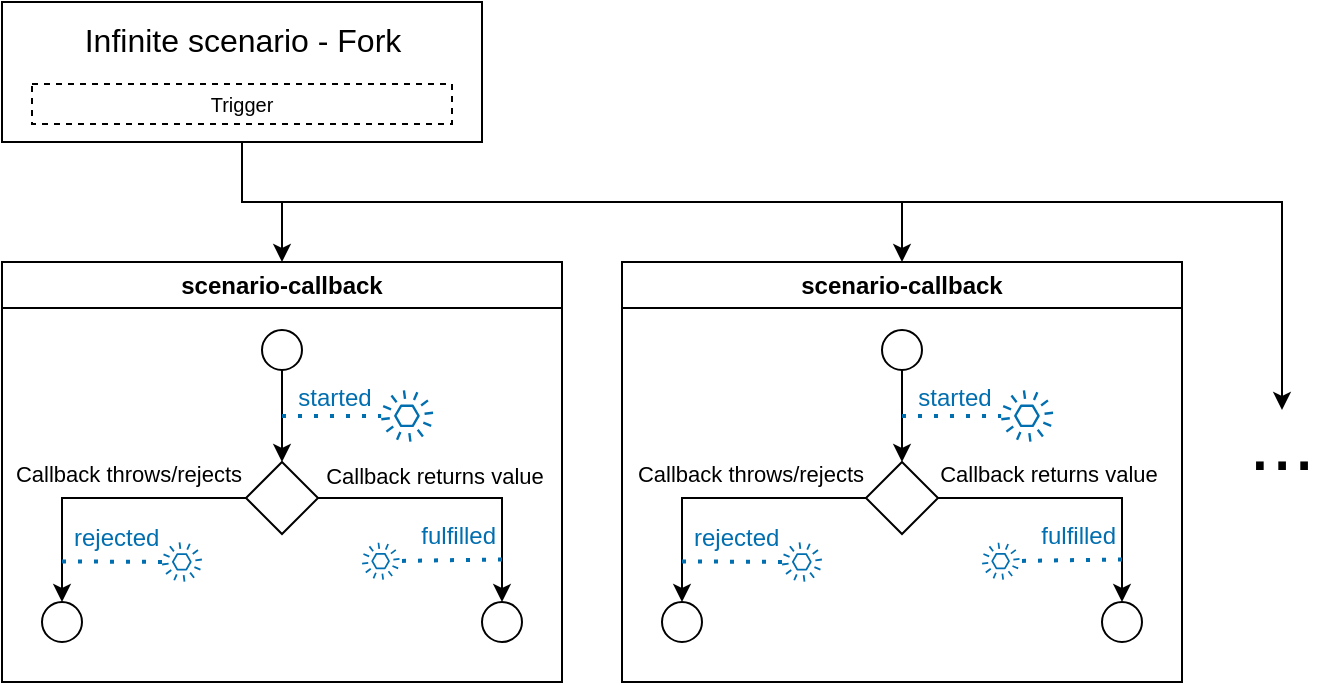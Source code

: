 <mxfile version="22.1.11" type="device">
  <diagram name="Page-1" id="YGq4NWomw03N4c-hj3Cz">
    <mxGraphModel dx="1302" dy="803" grid="1" gridSize="10" guides="1" tooltips="1" connect="1" arrows="1" fold="1" page="1" pageScale="1" pageWidth="827" pageHeight="1169" math="0" shadow="0">
      <root>
        <mxCell id="0" />
        <mxCell id="1" parent="0" />
        <mxCell id="pF830BbptEh1_A7NPg4U-5" value="scenario-callback" style="swimlane;whiteSpace=wrap;html=1;" vertex="1" parent="1">
          <mxGeometry x="40" y="180" width="280" height="210" as="geometry" />
        </mxCell>
        <mxCell id="pF830BbptEh1_A7NPg4U-13" value="" style="edgeStyle=orthogonalEdgeStyle;rounded=0;orthogonalLoop=1;jettySize=auto;html=1;" edge="1" parent="pF830BbptEh1_A7NPg4U-5" source="pF830BbptEh1_A7NPg4U-6" target="pF830BbptEh1_A7NPg4U-12">
          <mxGeometry relative="1" as="geometry" />
        </mxCell>
        <mxCell id="pF830BbptEh1_A7NPg4U-6" value="" style="ellipse;whiteSpace=wrap;html=1;aspect=fixed;" vertex="1" parent="pF830BbptEh1_A7NPg4U-5">
          <mxGeometry x="130" y="34" width="20" height="20" as="geometry" />
        </mxCell>
        <mxCell id="pF830BbptEh1_A7NPg4U-19" value="" style="edgeStyle=orthogonalEdgeStyle;rounded=0;orthogonalLoop=1;jettySize=auto;html=1;" edge="1" parent="pF830BbptEh1_A7NPg4U-5" source="pF830BbptEh1_A7NPg4U-12" target="pF830BbptEh1_A7NPg4U-18">
          <mxGeometry relative="1" as="geometry" />
        </mxCell>
        <mxCell id="pF830BbptEh1_A7NPg4U-20" value="Callback throws/rejects" style="edgeLabel;html=1;align=center;verticalAlign=middle;resizable=0;points=[];" vertex="1" connectable="0" parent="pF830BbptEh1_A7NPg4U-19">
          <mxGeometry x="-0.503" y="-3" relative="1" as="geometry">
            <mxPoint x="-23" y="-9" as="offset" />
          </mxGeometry>
        </mxCell>
        <mxCell id="pF830BbptEh1_A7NPg4U-26" value="" style="edgeStyle=orthogonalEdgeStyle;rounded=0;orthogonalLoop=1;jettySize=auto;html=1;" edge="1" parent="pF830BbptEh1_A7NPg4U-5" source="pF830BbptEh1_A7NPg4U-12" target="pF830BbptEh1_A7NPg4U-27">
          <mxGeometry relative="1" as="geometry">
            <mxPoint x="210" y="170" as="targetPoint" />
          </mxGeometry>
        </mxCell>
        <mxCell id="pF830BbptEh1_A7NPg4U-63" value="Callback returns value" style="edgeLabel;html=1;align=center;verticalAlign=middle;resizable=0;points=[];" vertex="1" connectable="0" parent="pF830BbptEh1_A7NPg4U-26">
          <mxGeometry x="-0.703" y="1" relative="1" as="geometry">
            <mxPoint x="36" y="-10" as="offset" />
          </mxGeometry>
        </mxCell>
        <mxCell id="pF830BbptEh1_A7NPg4U-12" value="" style="rhombus;whiteSpace=wrap;html=1;" vertex="1" parent="pF830BbptEh1_A7NPg4U-5">
          <mxGeometry x="122" y="100" width="36" height="36" as="geometry" />
        </mxCell>
        <mxCell id="pF830BbptEh1_A7NPg4U-14" value="" style="group" vertex="1" connectable="0" parent="pF830BbptEh1_A7NPg4U-5">
          <mxGeometry x="140" y="70" width="75.59" height="20" as="geometry" />
        </mxCell>
        <mxCell id="pF830BbptEh1_A7NPg4U-15" value="" style="endArrow=none;dashed=1;html=1;dashPattern=1 3;strokeWidth=2;rounded=0;fillColor=#1ba1e2;strokeColor=#006EAF;" edge="1" parent="pF830BbptEh1_A7NPg4U-14" target="pF830BbptEh1_A7NPg4U-17">
          <mxGeometry width="50" height="50" relative="1" as="geometry">
            <mxPoint y="7" as="sourcePoint" />
            <mxPoint x="10.409" y="25.2" as="targetPoint" />
          </mxGeometry>
        </mxCell>
        <mxCell id="pF830BbptEh1_A7NPg4U-16" value="started" style="edgeLabel;html=1;align=center;verticalAlign=middle;resizable=0;points=[];fontSize=12;fontColor=#006EAF;" vertex="1" connectable="0" parent="pF830BbptEh1_A7NPg4U-15">
          <mxGeometry x="0.211" relative="1" as="geometry">
            <mxPoint x="-4" y="-9" as="offset" />
          </mxGeometry>
        </mxCell>
        <mxCell id="pF830BbptEh1_A7NPg4U-17" value="" style="sketch=0;outlineConnect=0;fontColor=#ffffff;fillColor=#006EAF;strokeColor=#006EAF;dashed=0;verticalLabelPosition=bottom;verticalAlign=top;align=center;html=1;fontSize=12;fontStyle=0;aspect=fixed;pointerEvents=1;shape=mxgraph.aws4.event;" vertex="1" parent="pF830BbptEh1_A7NPg4U-14">
          <mxGeometry x="49.59" y="-6" width="26" height="26" as="geometry" />
        </mxCell>
        <mxCell id="pF830BbptEh1_A7NPg4U-18" value="" style="ellipse;whiteSpace=wrap;html=1;" vertex="1" parent="pF830BbptEh1_A7NPg4U-5">
          <mxGeometry x="20" y="170" width="20" height="20" as="geometry" />
        </mxCell>
        <mxCell id="pF830BbptEh1_A7NPg4U-27" value="" style="ellipse;whiteSpace=wrap;html=1;" vertex="1" parent="pF830BbptEh1_A7NPg4U-5">
          <mxGeometry x="240" y="170" width="20" height="20" as="geometry" />
        </mxCell>
        <mxCell id="pF830BbptEh1_A7NPg4U-28" value="" style="group" vertex="1" connectable="0" parent="pF830BbptEh1_A7NPg4U-5">
          <mxGeometry x="30" y="140" width="70" height="20" as="geometry" />
        </mxCell>
        <mxCell id="pF830BbptEh1_A7NPg4U-22" value="" style="endArrow=none;dashed=1;html=1;dashPattern=1 3;strokeWidth=2;rounded=0;fillColor=#1ba1e2;strokeColor=#006EAF;" edge="1" parent="pF830BbptEh1_A7NPg4U-28" target="pF830BbptEh1_A7NPg4U-24">
          <mxGeometry width="50" height="50" relative="1" as="geometry">
            <mxPoint y="9.71" as="sourcePoint" />
            <mxPoint x="129" y="9.71" as="targetPoint" />
          </mxGeometry>
        </mxCell>
        <mxCell id="pF830BbptEh1_A7NPg4U-23" value="rejected" style="edgeLabel;html=1;align=left;verticalAlign=middle;resizable=0;points=[];fontSize=12;fontColor=#006EAF;rotation=0;" vertex="1" connectable="0" parent="pF830BbptEh1_A7NPg4U-22">
          <mxGeometry x="0.211" relative="1" as="geometry">
            <mxPoint x="-26" y="-12" as="offset" />
          </mxGeometry>
        </mxCell>
        <mxCell id="pF830BbptEh1_A7NPg4U-24" value="" style="sketch=0;outlineConnect=0;fontColor=#ffffff;fillColor=#006EAF;strokeColor=#006EAF;dashed=0;verticalLabelPosition=bottom;verticalAlign=top;align=center;html=1;fontSize=12;fontStyle=0;aspect=fixed;pointerEvents=1;shape=mxgraph.aws4.event;" vertex="1" parent="pF830BbptEh1_A7NPg4U-28">
          <mxGeometry x="50" width="20" height="20" as="geometry" />
        </mxCell>
        <mxCell id="pF830BbptEh1_A7NPg4U-33" value="" style="group" vertex="1" connectable="0" parent="pF830BbptEh1_A7NPg4U-5">
          <mxGeometry x="180" y="140.2" width="70" height="18.8" as="geometry" />
        </mxCell>
        <mxCell id="pF830BbptEh1_A7NPg4U-30" value="" style="sketch=0;outlineConnect=0;fontColor=#ffffff;fillColor=#006EAF;strokeColor=#006EAF;dashed=0;verticalLabelPosition=bottom;verticalAlign=top;align=center;html=1;fontSize=12;fontStyle=0;aspect=fixed;pointerEvents=1;shape=mxgraph.aws4.event;" vertex="1" parent="pF830BbptEh1_A7NPg4U-33">
          <mxGeometry width="18.8" height="18.8" as="geometry" />
        </mxCell>
        <mxCell id="pF830BbptEh1_A7NPg4U-31" value="" style="endArrow=none;dashed=1;html=1;dashPattern=1 3;strokeWidth=2;rounded=0;fillColor=#1ba1e2;strokeColor=#006EAF;" edge="1" parent="pF830BbptEh1_A7NPg4U-33" target="pF830BbptEh1_A7NPg4U-30">
          <mxGeometry width="50" height="50" relative="1" as="geometry">
            <mxPoint x="70" y="8.51" as="sourcePoint" />
            <mxPoint x="150.84" y="8.51" as="targetPoint" />
          </mxGeometry>
        </mxCell>
        <mxCell id="pF830BbptEh1_A7NPg4U-32" value="fulfilled" style="edgeLabel;html=1;align=right;verticalAlign=middle;resizable=0;points=[];fontSize=12;fontColor=#006EAF;rotation=0;" vertex="1" connectable="0" parent="pF830BbptEh1_A7NPg4U-31">
          <mxGeometry x="0.211" relative="1" as="geometry">
            <mxPoint x="28" y="-12" as="offset" />
          </mxGeometry>
        </mxCell>
        <mxCell id="pF830BbptEh1_A7NPg4U-59" style="edgeStyle=orthogonalEdgeStyle;rounded=0;orthogonalLoop=1;jettySize=auto;html=1;" edge="1" parent="1" source="pF830BbptEh1_A7NPg4U-7" target="pF830BbptEh1_A7NPg4U-5">
          <mxGeometry relative="1" as="geometry" />
        </mxCell>
        <mxCell id="pF830BbptEh1_A7NPg4U-61" style="edgeStyle=orthogonalEdgeStyle;rounded=0;orthogonalLoop=1;jettySize=auto;html=1;entryX=0.5;entryY=0;entryDx=0;entryDy=0;" edge="1" parent="1" target="pF830BbptEh1_A7NPg4U-34">
          <mxGeometry relative="1" as="geometry">
            <mxPoint x="170" y="130" as="targetPoint" />
            <mxPoint x="160" y="120" as="sourcePoint" />
            <Array as="points">
              <mxPoint x="160" y="150" />
              <mxPoint x="490" y="150" />
            </Array>
          </mxGeometry>
        </mxCell>
        <mxCell id="pF830BbptEh1_A7NPg4U-62" style="edgeStyle=orthogonalEdgeStyle;rounded=0;orthogonalLoop=1;jettySize=auto;html=1;entryX=0.5;entryY=0;entryDx=0;entryDy=0;" edge="1" parent="1" source="pF830BbptEh1_A7NPg4U-7" target="pF830BbptEh1_A7NPg4U-55">
          <mxGeometry relative="1" as="geometry">
            <Array as="points">
              <mxPoint x="160" y="150" />
              <mxPoint x="680" y="150" />
            </Array>
          </mxGeometry>
        </mxCell>
        <mxCell id="pF830BbptEh1_A7NPg4U-7" value="" style="rounded=0;whiteSpace=wrap;html=1;" vertex="1" parent="1">
          <mxGeometry x="40" y="50" width="240" height="70" as="geometry" />
        </mxCell>
        <mxCell id="pF830BbptEh1_A7NPg4U-8" value="Infinite scenario - Fork" style="text;html=1;strokeColor=none;fillColor=none;align=center;verticalAlign=middle;whiteSpace=wrap;rounded=0;fontSize=16;" vertex="1" parent="1">
          <mxGeometry x="77.5" y="54" width="165" height="30" as="geometry" />
        </mxCell>
        <mxCell id="pF830BbptEh1_A7NPg4U-9" value="" style="group" vertex="1" connectable="0" parent="1">
          <mxGeometry x="75" y="67" width="190" height="44" as="geometry" />
        </mxCell>
        <mxCell id="pF830BbptEh1_A7NPg4U-10" value="&lt;font style=&quot;font-size: 10px;&quot;&gt;Trigger&lt;/font&gt;" style="rounded=0;whiteSpace=wrap;html=1;dashed=1;" vertex="1" parent="pF830BbptEh1_A7NPg4U-9">
          <mxGeometry x="-20" y="24" width="210" height="20" as="geometry" />
        </mxCell>
        <mxCell id="pF830BbptEh1_A7NPg4U-34" value="scenario-callback" style="swimlane;whiteSpace=wrap;html=1;" vertex="1" parent="1">
          <mxGeometry x="350" y="180" width="280" height="210" as="geometry" />
        </mxCell>
        <mxCell id="pF830BbptEh1_A7NPg4U-35" value="" style="edgeStyle=orthogonalEdgeStyle;rounded=0;orthogonalLoop=1;jettySize=auto;html=1;" edge="1" parent="pF830BbptEh1_A7NPg4U-34" source="pF830BbptEh1_A7NPg4U-36" target="pF830BbptEh1_A7NPg4U-40">
          <mxGeometry relative="1" as="geometry" />
        </mxCell>
        <mxCell id="pF830BbptEh1_A7NPg4U-36" value="" style="ellipse;whiteSpace=wrap;html=1;aspect=fixed;" vertex="1" parent="pF830BbptEh1_A7NPg4U-34">
          <mxGeometry x="130" y="34" width="20" height="20" as="geometry" />
        </mxCell>
        <mxCell id="pF830BbptEh1_A7NPg4U-37" value="" style="edgeStyle=orthogonalEdgeStyle;rounded=0;orthogonalLoop=1;jettySize=auto;html=1;" edge="1" parent="pF830BbptEh1_A7NPg4U-34" source="pF830BbptEh1_A7NPg4U-40" target="pF830BbptEh1_A7NPg4U-45">
          <mxGeometry relative="1" as="geometry" />
        </mxCell>
        <mxCell id="pF830BbptEh1_A7NPg4U-38" value="Callback throws/rejects" style="edgeLabel;html=1;align=center;verticalAlign=middle;resizable=0;points=[];" vertex="1" connectable="0" parent="pF830BbptEh1_A7NPg4U-37">
          <mxGeometry x="-0.503" y="-3" relative="1" as="geometry">
            <mxPoint x="-22" y="-9" as="offset" />
          </mxGeometry>
        </mxCell>
        <mxCell id="pF830BbptEh1_A7NPg4U-39" value="" style="edgeStyle=orthogonalEdgeStyle;rounded=0;orthogonalLoop=1;jettySize=auto;html=1;" edge="1" parent="pF830BbptEh1_A7NPg4U-34" source="pF830BbptEh1_A7NPg4U-40" target="pF830BbptEh1_A7NPg4U-46">
          <mxGeometry relative="1" as="geometry">
            <mxPoint x="210" y="170" as="targetPoint" />
          </mxGeometry>
        </mxCell>
        <mxCell id="pF830BbptEh1_A7NPg4U-40" value="" style="rhombus;whiteSpace=wrap;html=1;" vertex="1" parent="pF830BbptEh1_A7NPg4U-34">
          <mxGeometry x="122" y="100" width="36" height="36" as="geometry" />
        </mxCell>
        <mxCell id="pF830BbptEh1_A7NPg4U-41" value="" style="group" vertex="1" connectable="0" parent="pF830BbptEh1_A7NPg4U-34">
          <mxGeometry x="140" y="70" width="75.59" height="20" as="geometry" />
        </mxCell>
        <mxCell id="pF830BbptEh1_A7NPg4U-42" value="" style="endArrow=none;dashed=1;html=1;dashPattern=1 3;strokeWidth=2;rounded=0;fillColor=#1ba1e2;strokeColor=#006EAF;" edge="1" parent="pF830BbptEh1_A7NPg4U-41" target="pF830BbptEh1_A7NPg4U-44">
          <mxGeometry width="50" height="50" relative="1" as="geometry">
            <mxPoint y="7" as="sourcePoint" />
            <mxPoint x="10.409" y="25.2" as="targetPoint" />
          </mxGeometry>
        </mxCell>
        <mxCell id="pF830BbptEh1_A7NPg4U-43" value="started" style="edgeLabel;html=1;align=center;verticalAlign=middle;resizable=0;points=[];fontSize=12;fontColor=#006EAF;" vertex="1" connectable="0" parent="pF830BbptEh1_A7NPg4U-42">
          <mxGeometry x="0.211" relative="1" as="geometry">
            <mxPoint x="-4" y="-9" as="offset" />
          </mxGeometry>
        </mxCell>
        <mxCell id="pF830BbptEh1_A7NPg4U-44" value="" style="sketch=0;outlineConnect=0;fontColor=#ffffff;fillColor=#006EAF;strokeColor=#006EAF;dashed=0;verticalLabelPosition=bottom;verticalAlign=top;align=center;html=1;fontSize=12;fontStyle=0;aspect=fixed;pointerEvents=1;shape=mxgraph.aws4.event;" vertex="1" parent="pF830BbptEh1_A7NPg4U-41">
          <mxGeometry x="49.59" y="-6" width="26" height="26" as="geometry" />
        </mxCell>
        <mxCell id="pF830BbptEh1_A7NPg4U-45" value="" style="ellipse;whiteSpace=wrap;html=1;" vertex="1" parent="pF830BbptEh1_A7NPg4U-34">
          <mxGeometry x="20" y="170" width="20" height="20" as="geometry" />
        </mxCell>
        <mxCell id="pF830BbptEh1_A7NPg4U-46" value="" style="ellipse;whiteSpace=wrap;html=1;" vertex="1" parent="pF830BbptEh1_A7NPg4U-34">
          <mxGeometry x="240" y="170" width="20" height="20" as="geometry" />
        </mxCell>
        <mxCell id="pF830BbptEh1_A7NPg4U-47" value="" style="group" vertex="1" connectable="0" parent="pF830BbptEh1_A7NPg4U-34">
          <mxGeometry x="30" y="140" width="70" height="20" as="geometry" />
        </mxCell>
        <mxCell id="pF830BbptEh1_A7NPg4U-48" value="" style="endArrow=none;dashed=1;html=1;dashPattern=1 3;strokeWidth=2;rounded=0;fillColor=#1ba1e2;strokeColor=#006EAF;" edge="1" parent="pF830BbptEh1_A7NPg4U-47" target="pF830BbptEh1_A7NPg4U-50">
          <mxGeometry width="50" height="50" relative="1" as="geometry">
            <mxPoint y="9.71" as="sourcePoint" />
            <mxPoint x="129" y="9.71" as="targetPoint" />
          </mxGeometry>
        </mxCell>
        <mxCell id="pF830BbptEh1_A7NPg4U-49" value="rejected" style="edgeLabel;html=1;align=left;verticalAlign=middle;resizable=0;points=[];fontSize=12;fontColor=#006EAF;rotation=0;" vertex="1" connectable="0" parent="pF830BbptEh1_A7NPg4U-48">
          <mxGeometry x="0.211" relative="1" as="geometry">
            <mxPoint x="-26" y="-12" as="offset" />
          </mxGeometry>
        </mxCell>
        <mxCell id="pF830BbptEh1_A7NPg4U-50" value="" style="sketch=0;outlineConnect=0;fontColor=#ffffff;fillColor=#006EAF;strokeColor=#006EAF;dashed=0;verticalLabelPosition=bottom;verticalAlign=top;align=center;html=1;fontSize=12;fontStyle=0;aspect=fixed;pointerEvents=1;shape=mxgraph.aws4.event;" vertex="1" parent="pF830BbptEh1_A7NPg4U-47">
          <mxGeometry x="50" width="20" height="20" as="geometry" />
        </mxCell>
        <mxCell id="pF830BbptEh1_A7NPg4U-51" value="" style="group" vertex="1" connectable="0" parent="pF830BbptEh1_A7NPg4U-34">
          <mxGeometry x="180" y="140.2" width="70" height="18.8" as="geometry" />
        </mxCell>
        <mxCell id="pF830BbptEh1_A7NPg4U-52" value="" style="sketch=0;outlineConnect=0;fontColor=#ffffff;fillColor=#006EAF;strokeColor=#006EAF;dashed=0;verticalLabelPosition=bottom;verticalAlign=top;align=center;html=1;fontSize=12;fontStyle=0;aspect=fixed;pointerEvents=1;shape=mxgraph.aws4.event;" vertex="1" parent="pF830BbptEh1_A7NPg4U-51">
          <mxGeometry width="18.8" height="18.8" as="geometry" />
        </mxCell>
        <mxCell id="pF830BbptEh1_A7NPg4U-53" value="" style="endArrow=none;dashed=1;html=1;dashPattern=1 3;strokeWidth=2;rounded=0;fillColor=#1ba1e2;strokeColor=#006EAF;" edge="1" parent="pF830BbptEh1_A7NPg4U-51" target="pF830BbptEh1_A7NPg4U-52">
          <mxGeometry width="50" height="50" relative="1" as="geometry">
            <mxPoint x="70" y="8.51" as="sourcePoint" />
            <mxPoint x="150.84" y="8.51" as="targetPoint" />
          </mxGeometry>
        </mxCell>
        <mxCell id="pF830BbptEh1_A7NPg4U-54" value="fulfilled" style="edgeLabel;html=1;align=right;verticalAlign=middle;resizable=0;points=[];fontSize=12;fontColor=#006EAF;rotation=0;" vertex="1" connectable="0" parent="pF830BbptEh1_A7NPg4U-53">
          <mxGeometry x="0.211" relative="1" as="geometry">
            <mxPoint x="28" y="-12" as="offset" />
          </mxGeometry>
        </mxCell>
        <mxCell id="pF830BbptEh1_A7NPg4U-65" value="Callback returns value" style="edgeLabel;html=1;align=center;verticalAlign=middle;resizable=0;points=[];" vertex="1" connectable="0" parent="pF830BbptEh1_A7NPg4U-34">
          <mxGeometry x="212.999" y="106.0" as="geometry" />
        </mxCell>
        <mxCell id="pF830BbptEh1_A7NPg4U-55" value="..." style="text;html=1;strokeColor=none;fillColor=none;align=center;verticalAlign=middle;whiteSpace=wrap;rounded=0;fontSize=40;" vertex="1" parent="1">
          <mxGeometry x="650" y="254" width="60" height="30" as="geometry" />
        </mxCell>
      </root>
    </mxGraphModel>
  </diagram>
</mxfile>
